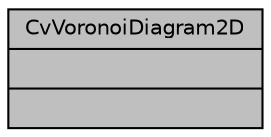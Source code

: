 digraph "CvVoronoiDiagram2D"
{
 // LATEX_PDF_SIZE
  edge [fontname="Helvetica",fontsize="10",labelfontname="Helvetica",labelfontsize="10"];
  node [fontname="Helvetica",fontsize="10",shape=record];
  Node1 [label="{CvVoronoiDiagram2D\n||}",height=0.2,width=0.4,color="black", fillcolor="grey75", style="filled", fontcolor="black",tooltip=" "];
}
